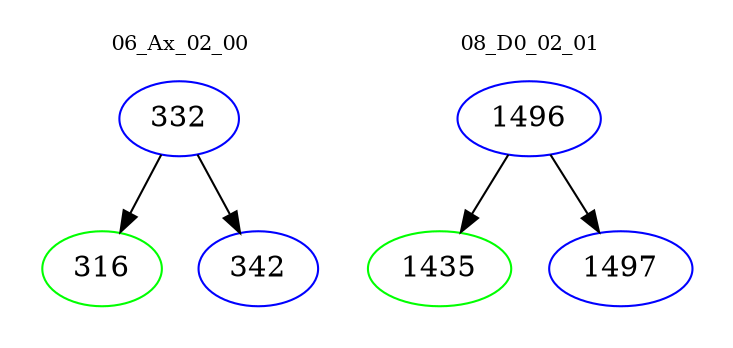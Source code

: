 digraph{
subgraph cluster_0 {
color = white
label = "06_Ax_02_00";
fontsize=10;
T0_332 [label="332", color="blue"]
T0_332 -> T0_316 [color="black"]
T0_316 [label="316", color="green"]
T0_332 -> T0_342 [color="black"]
T0_342 [label="342", color="blue"]
}
subgraph cluster_1 {
color = white
label = "08_D0_02_01";
fontsize=10;
T1_1496 [label="1496", color="blue"]
T1_1496 -> T1_1435 [color="black"]
T1_1435 [label="1435", color="green"]
T1_1496 -> T1_1497 [color="black"]
T1_1497 [label="1497", color="blue"]
}
}
